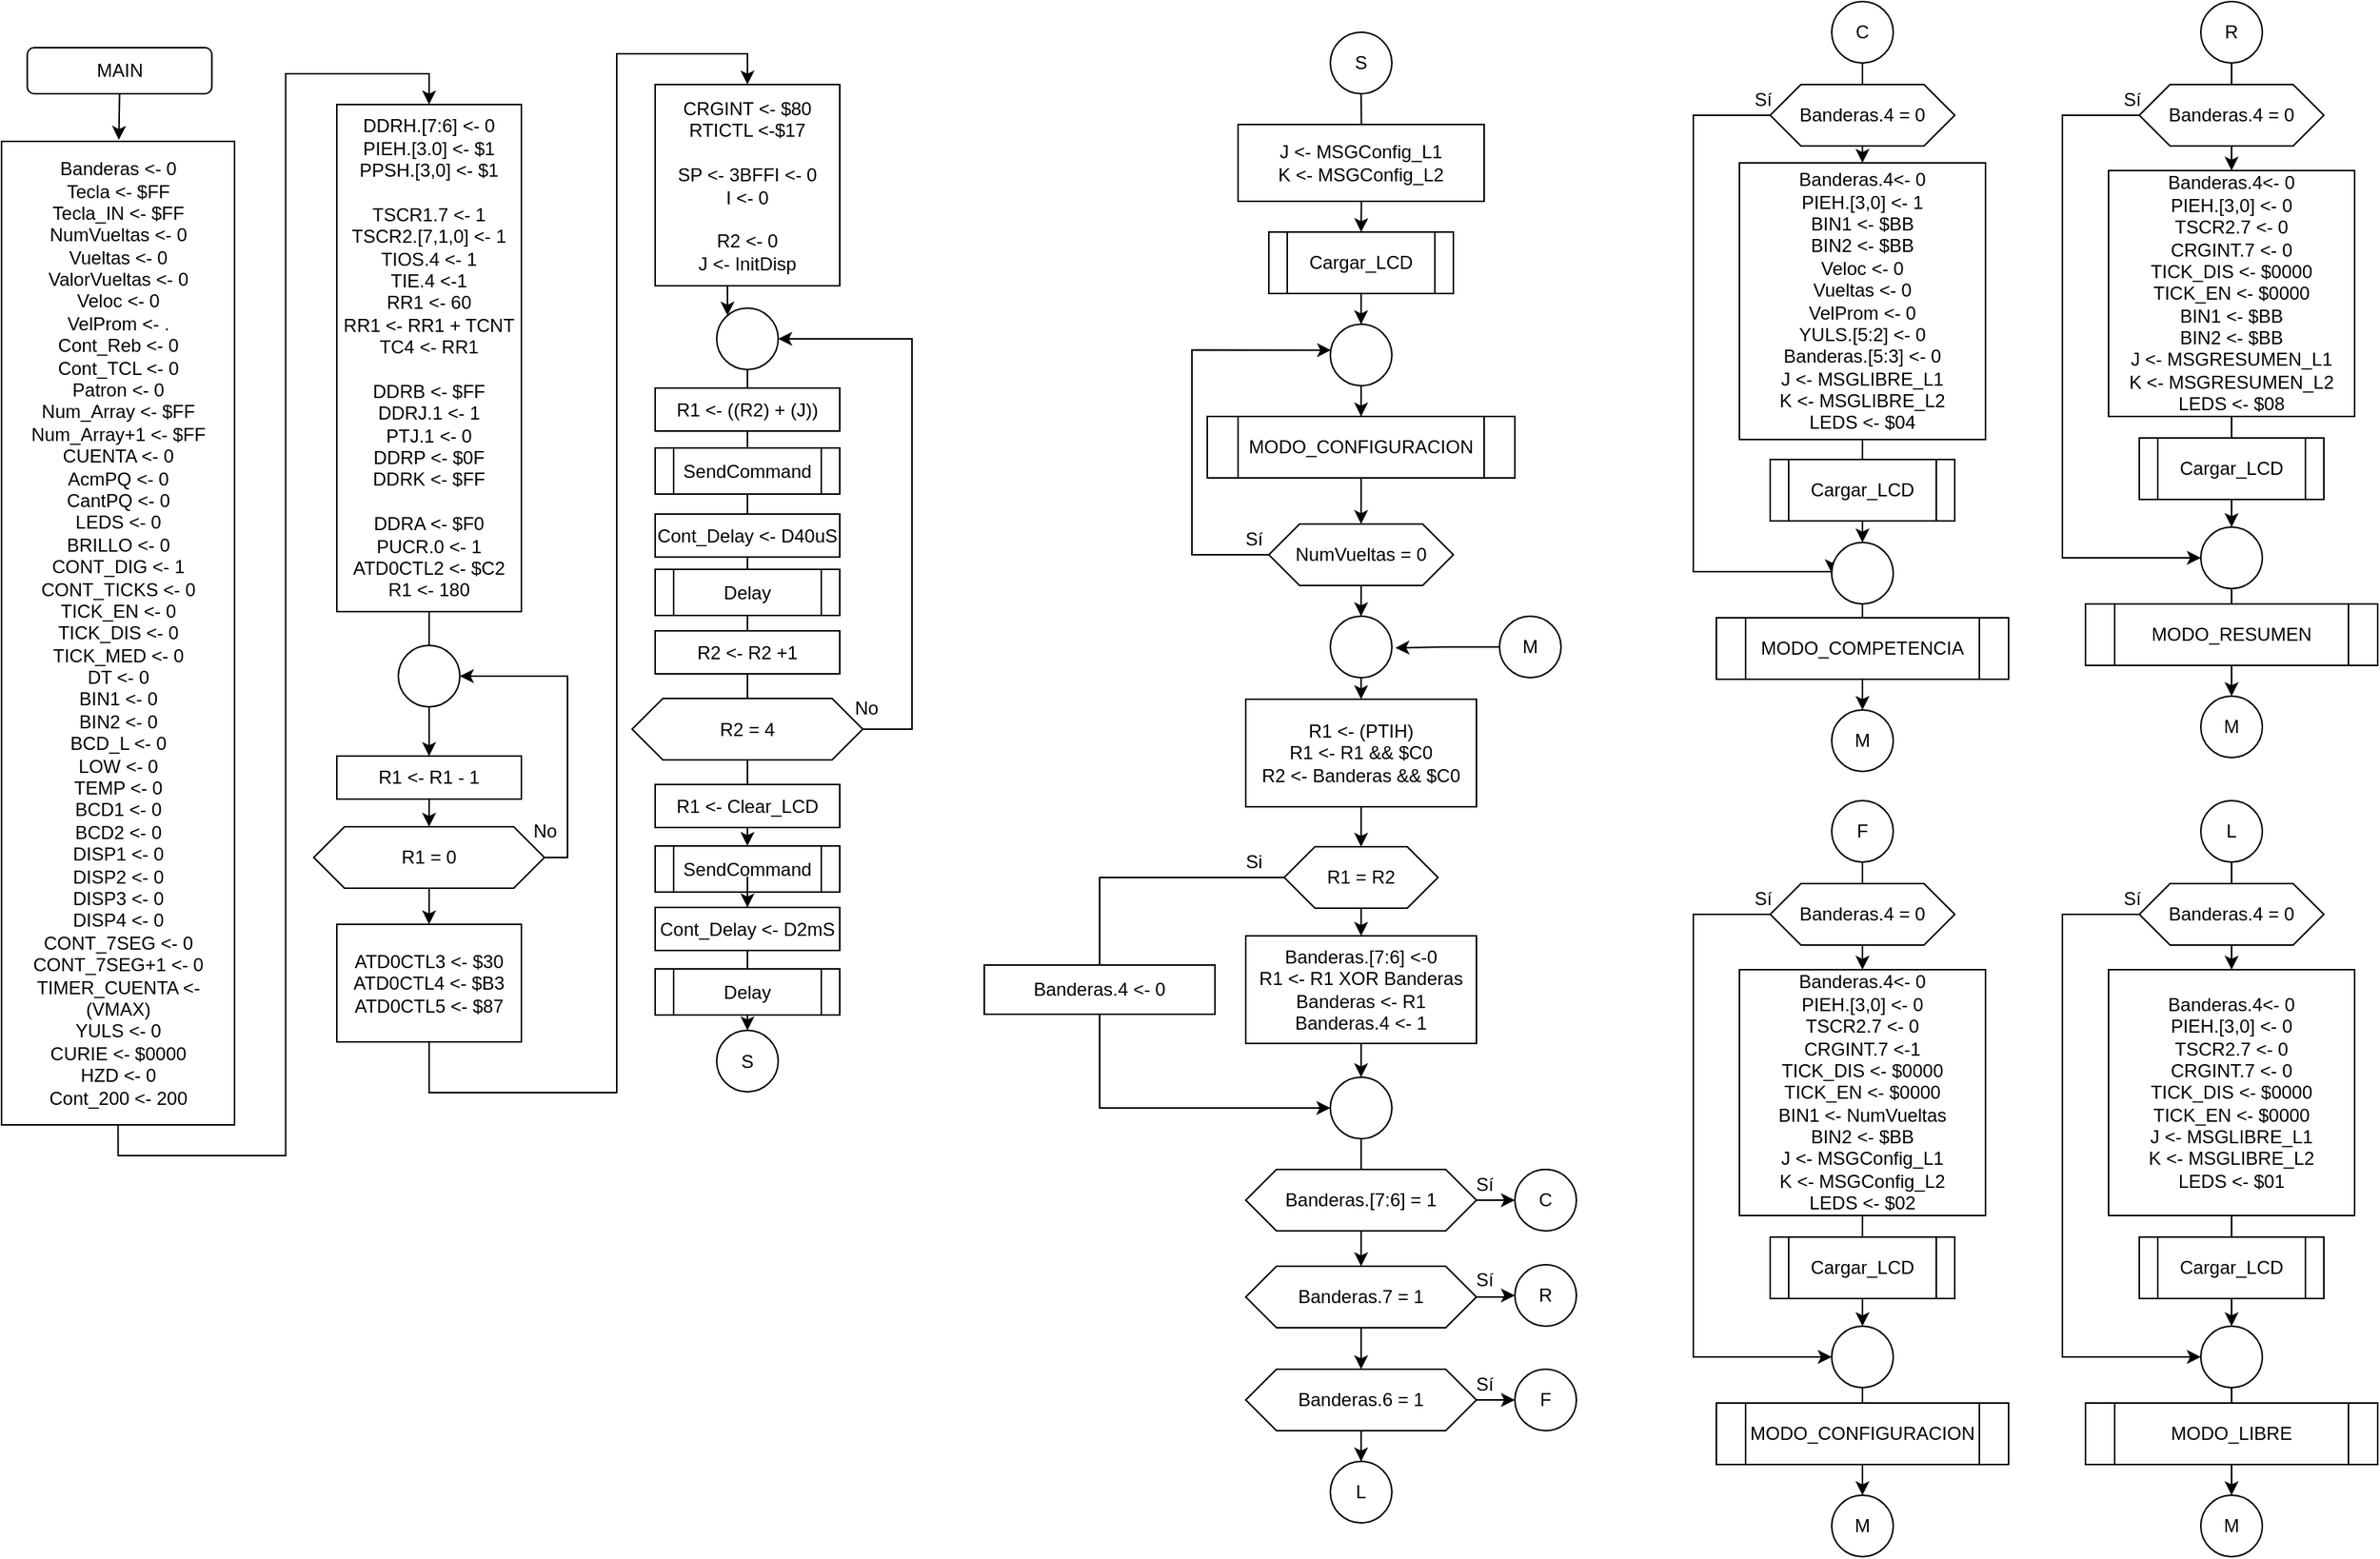 <mxfile version="14.4.3" type="device"><diagram id="C5RBs43oDa-KdzZeNtuy" name="Page-1"><mxGraphModel dx="2205" dy="882" grid="1" gridSize="10" guides="1" tooltips="1" connect="1" arrows="1" fold="1" page="1" pageScale="1" pageWidth="827" pageHeight="1169" math="0" shadow="0"><root><mxCell id="WIyWlLk6GJQsqaUBKTNV-0"/><mxCell id="WIyWlLk6GJQsqaUBKTNV-1" parent="WIyWlLk6GJQsqaUBKTNV-0"/><mxCell id="IPPRusgAjmth0w1zFmGi-4" value="" style="edgeStyle=orthogonalEdgeStyle;rounded=0;orthogonalLoop=1;jettySize=auto;html=1;" parent="WIyWlLk6GJQsqaUBKTNV-1" target="IPPRusgAjmth0w1zFmGi-1" edge="1"><mxGeometry relative="1" as="geometry"><mxPoint x="214.0" y="150" as="sourcePoint"/></mxGeometry></mxCell><mxCell id="IPPRusgAjmth0w1zFmGi-62" value="" style="edgeStyle=orthogonalEdgeStyle;rounded=0;orthogonalLoop=1;jettySize=auto;html=1;" parent="WIyWlLk6GJQsqaUBKTNV-1" source="pfgqfrJoT4rs6NwWn4Od-4" target="pfgqfrJoT4rs6NwWn4Od-28" edge="1"><mxGeometry relative="1" as="geometry"/></mxCell><mxCell id="pfgqfrJoT4rs6NwWn4Od-4" value="&lt;div&gt;Banderas.4&amp;lt;- 0&lt;/div&gt;&lt;div&gt;PIEH.[3,0] &amp;lt;- 1&lt;/div&gt;&lt;div&gt;BIN1 &amp;lt;- $BB&lt;br&gt;&lt;/div&gt;&lt;div&gt;BIN2 &amp;lt;- $BB&lt;/div&gt;&lt;div&gt;Veloc &amp;lt;- 0&lt;/div&gt;&lt;div&gt;Vueltas &amp;lt;- 0&lt;/div&gt;&lt;div&gt;VelProm &amp;lt;- 0&lt;/div&gt;&lt;div&gt;YULS.[5:2] &amp;lt;- 0&lt;/div&gt;&lt;div&gt;Banderas.[5:3] &amp;lt;- 0&lt;/div&gt;&lt;div&gt;J &amp;lt;- MSGLIBRE_L1&lt;/div&gt;&lt;div&gt;K &amp;lt;- MSGLIBRE_L2&lt;/div&gt;&lt;div&gt;LEDS &amp;lt;- $04&lt;/div&gt;" style="rounded=0;whiteSpace=wrap;html=1;" parent="WIyWlLk6GJQsqaUBKTNV-1" vertex="1"><mxGeometry x="460" y="195" width="160" height="180" as="geometry"/></mxCell><mxCell id="pfgqfrJoT4rs6NwWn4Od-29" style="edgeStyle=orthogonalEdgeStyle;rounded=0;orthogonalLoop=1;jettySize=auto;html=1;exitX=0;exitY=0.5;exitDx=0;exitDy=0;entryX=0;entryY=0.5;entryDx=0;entryDy=0;" parent="WIyWlLk6GJQsqaUBKTNV-1" source="pfgqfrJoT4rs6NwWn4Od-26" target="pfgqfrJoT4rs6NwWn4Od-28" edge="1"><mxGeometry relative="1" as="geometry"><Array as="points"><mxPoint x="430" y="164"/><mxPoint x="430" y="461"/></Array></mxGeometry></mxCell><mxCell id="IPPRusgAjmth0w1zFmGi-63" value="" style="edgeStyle=orthogonalEdgeStyle;rounded=0;orthogonalLoop=1;jettySize=auto;html=1;" parent="WIyWlLk6GJQsqaUBKTNV-1" source="pfgqfrJoT4rs6NwWn4Od-28" target="IPPRusgAjmth0w1zFmGi-59" edge="1"><mxGeometry relative="1" as="geometry"/></mxCell><mxCell id="pfgqfrJoT4rs6NwWn4Od-28" value="" style="ellipse;whiteSpace=wrap;html=1;aspect=fixed;" parent="WIyWlLk6GJQsqaUBKTNV-1" vertex="1"><mxGeometry x="520" y="442" width="40" height="40" as="geometry"/></mxCell><mxCell id="pfgqfrJoT4rs6NwWn4Od-30" value="Cargar_LCD" style="shape=process;whiteSpace=wrap;html=1;backgroundOutline=1;" parent="WIyWlLk6GJQsqaUBKTNV-1" vertex="1"><mxGeometry x="480" y="388" width="120" height="40" as="geometry"/></mxCell><mxCell id="IPPRusgAjmth0w1zFmGi-0" value="&lt;div&gt;J &amp;lt;- MSGConfig_L1&lt;/div&gt;&lt;div&gt;K &amp;lt;- MSGConfig_L2&lt;/div&gt;" style="rounded=0;whiteSpace=wrap;html=1;" parent="WIyWlLk6GJQsqaUBKTNV-1" vertex="1"><mxGeometry x="134" y="170" width="160" height="50" as="geometry"/></mxCell><mxCell id="IPPRusgAjmth0w1zFmGi-5" value="" style="edgeStyle=orthogonalEdgeStyle;rounded=0;orthogonalLoop=1;jettySize=auto;html=1;" parent="WIyWlLk6GJQsqaUBKTNV-1" source="IPPRusgAjmth0w1zFmGi-1" target="IPPRusgAjmth0w1zFmGi-3" edge="1"><mxGeometry relative="1" as="geometry"/></mxCell><mxCell id="IPPRusgAjmth0w1zFmGi-1" value="Cargar_LCD" style="shape=process;whiteSpace=wrap;html=1;backgroundOutline=1;" parent="WIyWlLk6GJQsqaUBKTNV-1" vertex="1"><mxGeometry x="154" y="240" width="120" height="40" as="geometry"/></mxCell><mxCell id="IPPRusgAjmth0w1zFmGi-10" value="" style="edgeStyle=orthogonalEdgeStyle;rounded=0;orthogonalLoop=1;jettySize=auto;html=1;" parent="WIyWlLk6GJQsqaUBKTNV-1" source="IPPRusgAjmth0w1zFmGi-2" target="IPPRusgAjmth0w1zFmGi-7" edge="1"><mxGeometry relative="1" as="geometry"/></mxCell><mxCell id="IPPRusgAjmth0w1zFmGi-2" value="MODO_CONFIGURACION" style="shape=process;whiteSpace=wrap;html=1;backgroundOutline=1;" parent="WIyWlLk6GJQsqaUBKTNV-1" vertex="1"><mxGeometry x="114" y="360" width="200" height="40" as="geometry"/></mxCell><mxCell id="IPPRusgAjmth0w1zFmGi-6" value="" style="edgeStyle=orthogonalEdgeStyle;rounded=0;orthogonalLoop=1;jettySize=auto;html=1;" parent="WIyWlLk6GJQsqaUBKTNV-1" source="IPPRusgAjmth0w1zFmGi-3" target="IPPRusgAjmth0w1zFmGi-2" edge="1"><mxGeometry relative="1" as="geometry"/></mxCell><mxCell id="IPPRusgAjmth0w1zFmGi-3" value="" style="ellipse;whiteSpace=wrap;html=1;aspect=fixed;" parent="WIyWlLk6GJQsqaUBKTNV-1" vertex="1"><mxGeometry x="194" y="300" width="40" height="40" as="geometry"/></mxCell><mxCell id="IPPRusgAjmth0w1zFmGi-8" style="edgeStyle=orthogonalEdgeStyle;rounded=0;orthogonalLoop=1;jettySize=auto;html=1;entryX=0.011;entryY=0.421;entryDx=0;entryDy=0;entryPerimeter=0;" parent="WIyWlLk6GJQsqaUBKTNV-1" source="IPPRusgAjmth0w1zFmGi-7" target="IPPRusgAjmth0w1zFmGi-3" edge="1"><mxGeometry relative="1" as="geometry"><Array as="points"><mxPoint x="104" y="450"/><mxPoint x="104" y="317"/></Array></mxGeometry></mxCell><mxCell id="IPPRusgAjmth0w1zFmGi-13" value="" style="edgeStyle=orthogonalEdgeStyle;rounded=0;orthogonalLoop=1;jettySize=auto;html=1;" parent="WIyWlLk6GJQsqaUBKTNV-1" source="IPPRusgAjmth0w1zFmGi-7" target="IPPRusgAjmth0w1zFmGi-12" edge="1"><mxGeometry relative="1" as="geometry"/></mxCell><mxCell id="IPPRusgAjmth0w1zFmGi-7" value="NumVueltas = 0" style="shape=hexagon;perimeter=hexagonPerimeter2;whiteSpace=wrap;html=1;fixedSize=1;" parent="WIyWlLk6GJQsqaUBKTNV-1" vertex="1"><mxGeometry x="154" y="430" width="120" height="40" as="geometry"/></mxCell><mxCell id="IPPRusgAjmth0w1zFmGi-11" value="Sí" style="text;html=1;align=center;verticalAlign=middle;resizable=0;points=[];autosize=1;" parent="WIyWlLk6GJQsqaUBKTNV-1" vertex="1"><mxGeometry x="129" y="430" width="30" height="20" as="geometry"/></mxCell><mxCell id="IPPRusgAjmth0w1zFmGi-12" value="" style="ellipse;whiteSpace=wrap;html=1;aspect=fixed;" parent="WIyWlLk6GJQsqaUBKTNV-1" vertex="1"><mxGeometry x="194" y="490" width="40" height="40" as="geometry"/></mxCell><mxCell id="IPPRusgAjmth0w1zFmGi-14" style="edgeStyle=orthogonalEdgeStyle;rounded=0;orthogonalLoop=1;jettySize=auto;html=1;exitX=0.5;exitY=1;exitDx=0;exitDy=0;entryX=0.5;entryY=0;entryDx=0;entryDy=0;" parent="WIyWlLk6GJQsqaUBKTNV-1" target="IPPRusgAjmth0w1zFmGi-19" edge="1"><mxGeometry relative="1" as="geometry"><mxPoint x="214" y="530" as="sourcePoint"/></mxGeometry></mxCell><mxCell id="IPPRusgAjmth0w1zFmGi-15" style="edgeStyle=orthogonalEdgeStyle;rounded=0;orthogonalLoop=1;jettySize=auto;html=1;exitX=0.5;exitY=1;exitDx=0;exitDy=0;entryX=0.5;entryY=0;entryDx=0;entryDy=0;" parent="WIyWlLk6GJQsqaUBKTNV-1" source="IPPRusgAjmth0w1zFmGi-17" target="IPPRusgAjmth0w1zFmGi-21" edge="1"><mxGeometry relative="1" as="geometry"/></mxCell><mxCell id="IPPRusgAjmth0w1zFmGi-16" style="edgeStyle=orthogonalEdgeStyle;rounded=0;orthogonalLoop=1;jettySize=auto;html=1;exitX=0;exitY=0.5;exitDx=0;exitDy=0;entryX=0;entryY=0.5;entryDx=0;entryDy=0;" parent="WIyWlLk6GJQsqaUBKTNV-1" source="IPPRusgAjmth0w1zFmGi-17" target="IPPRusgAjmth0w1zFmGi-30" edge="1"><mxGeometry relative="1" as="geometry"><Array as="points"><mxPoint x="44" y="660"/><mxPoint x="44" y="810"/></Array></mxGeometry></mxCell><mxCell id="IPPRusgAjmth0w1zFmGi-17" value="R1 = R2" style="shape=hexagon;perimeter=hexagonPerimeter2;whiteSpace=wrap;html=1;fixedSize=1;" parent="WIyWlLk6GJQsqaUBKTNV-1" vertex="1"><mxGeometry x="164" y="640" width="100" height="40" as="geometry"/></mxCell><mxCell id="IPPRusgAjmth0w1zFmGi-18" style="edgeStyle=orthogonalEdgeStyle;rounded=0;orthogonalLoop=1;jettySize=auto;html=1;exitX=0.5;exitY=1;exitDx=0;exitDy=0;entryX=0.5;entryY=0;entryDx=0;entryDy=0;" parent="WIyWlLk6GJQsqaUBKTNV-1" source="IPPRusgAjmth0w1zFmGi-19" target="IPPRusgAjmth0w1zFmGi-17" edge="1"><mxGeometry relative="1" as="geometry"/></mxCell><mxCell id="IPPRusgAjmth0w1zFmGi-19" value="&lt;div&gt;R1 &amp;lt;- (PTIH)&lt;br&gt;&lt;/div&gt;&lt;div&gt;R1 &amp;lt;- R1 &amp;amp;&amp;amp; $C0&lt;/div&gt;R2 &amp;lt;- Banderas &amp;amp;&amp;amp; $C0" style="rounded=0;whiteSpace=wrap;html=1;" parent="WIyWlLk6GJQsqaUBKTNV-1" vertex="1"><mxGeometry x="139" y="544" width="150" height="70" as="geometry"/></mxCell><mxCell id="IPPRusgAjmth0w1zFmGi-33" value="" style="edgeStyle=orthogonalEdgeStyle;rounded=0;orthogonalLoop=1;jettySize=auto;html=1;" parent="WIyWlLk6GJQsqaUBKTNV-1" source="IPPRusgAjmth0w1zFmGi-21" target="IPPRusgAjmth0w1zFmGi-30" edge="1"><mxGeometry relative="1" as="geometry"/></mxCell><mxCell id="IPPRusgAjmth0w1zFmGi-21" value="&lt;div&gt;Banderas.[7:6] &amp;lt;-0&lt;/div&gt;&lt;div&gt;R1 &amp;lt;- R1 XOR Banderas&lt;/div&gt;&lt;div&gt;Banderas &amp;lt;- R1&lt;/div&gt;&lt;div&gt;Banderas.4 &amp;lt;- 1&lt;br&gt;&lt;/div&gt;" style="rounded=0;whiteSpace=wrap;html=1;" parent="WIyWlLk6GJQsqaUBKTNV-1" vertex="1"><mxGeometry x="139" y="698" width="150" height="70" as="geometry"/></mxCell><mxCell id="IPPRusgAjmth0w1zFmGi-45" value="" style="edgeStyle=orthogonalEdgeStyle;rounded=0;orthogonalLoop=1;jettySize=auto;html=1;" parent="WIyWlLk6GJQsqaUBKTNV-1" source="IPPRusgAjmth0w1zFmGi-30" target="IPPRusgAjmth0w1zFmGi-38" edge="1"><mxGeometry relative="1" as="geometry"/></mxCell><mxCell id="IPPRusgAjmth0w1zFmGi-30" value="" style="ellipse;whiteSpace=wrap;html=1;aspect=fixed;" parent="WIyWlLk6GJQsqaUBKTNV-1" vertex="1"><mxGeometry x="194" y="790" width="40" height="40" as="geometry"/></mxCell><mxCell id="IPPRusgAjmth0w1zFmGi-31" value="Si" style="text;html=1;align=center;verticalAlign=middle;resizable=0;points=[];autosize=1;" parent="WIyWlLk6GJQsqaUBKTNV-1" vertex="1"><mxGeometry x="129" y="640" width="30" height="20" as="geometry"/></mxCell><mxCell id="IPPRusgAjmth0w1zFmGi-34" value="Banderas.4 &amp;lt;- 0" style="rounded=0;whiteSpace=wrap;html=1;" parent="WIyWlLk6GJQsqaUBKTNV-1" vertex="1"><mxGeometry x="-31" y="717" width="150" height="32" as="geometry"/></mxCell><mxCell id="IPPRusgAjmth0w1zFmGi-50" value="" style="edgeStyle=orthogonalEdgeStyle;rounded=0;orthogonalLoop=1;jettySize=auto;html=1;" parent="WIyWlLk6GJQsqaUBKTNV-1" source="IPPRusgAjmth0w1zFmGi-35" target="IPPRusgAjmth0w1zFmGi-39" edge="1"><mxGeometry relative="1" as="geometry"/></mxCell><mxCell id="IPPRusgAjmth0w1zFmGi-35" value="Banderas.[7:6] = 1" style="shape=hexagon;perimeter=hexagonPerimeter2;whiteSpace=wrap;html=1;fixedSize=1;" parent="WIyWlLk6GJQsqaUBKTNV-1" vertex="1"><mxGeometry x="139" y="850" width="150" height="40" as="geometry"/></mxCell><mxCell id="IPPRusgAjmth0w1zFmGi-46" value="" style="edgeStyle=orthogonalEdgeStyle;rounded=0;orthogonalLoop=1;jettySize=auto;html=1;" parent="WIyWlLk6GJQsqaUBKTNV-1" source="IPPRusgAjmth0w1zFmGi-38" target="IPPRusgAjmth0w1zFmGi-42" edge="1"><mxGeometry relative="1" as="geometry"/></mxCell><mxCell id="IPPRusgAjmth0w1zFmGi-49" value="" style="edgeStyle=orthogonalEdgeStyle;rounded=0;orthogonalLoop=1;jettySize=auto;html=1;" parent="WIyWlLk6GJQsqaUBKTNV-1" source="IPPRusgAjmth0w1zFmGi-38" target="IPPRusgAjmth0w1zFmGi-40" edge="1"><mxGeometry relative="1" as="geometry"/></mxCell><mxCell id="IPPRusgAjmth0w1zFmGi-38" value="Banderas.7 = 1" style="shape=hexagon;perimeter=hexagonPerimeter2;whiteSpace=wrap;html=1;fixedSize=1;" parent="WIyWlLk6GJQsqaUBKTNV-1" vertex="1"><mxGeometry x="139" y="913" width="150" height="40" as="geometry"/></mxCell><mxCell id="IPPRusgAjmth0w1zFmGi-39" value="C" style="ellipse;whiteSpace=wrap;html=1;aspect=fixed;" parent="WIyWlLk6GJQsqaUBKTNV-1" vertex="1"><mxGeometry x="314" y="850" width="40" height="40" as="geometry"/></mxCell><mxCell id="IPPRusgAjmth0w1zFmGi-40" value="R" style="ellipse;whiteSpace=wrap;html=1;aspect=fixed;" parent="WIyWlLk6GJQsqaUBKTNV-1" vertex="1"><mxGeometry x="314" y="912" width="40" height="40" as="geometry"/></mxCell><mxCell id="IPPRusgAjmth0w1zFmGi-48" value="" style="edgeStyle=orthogonalEdgeStyle;rounded=0;orthogonalLoop=1;jettySize=auto;html=1;" parent="WIyWlLk6GJQsqaUBKTNV-1" source="IPPRusgAjmth0w1zFmGi-42" target="IPPRusgAjmth0w1zFmGi-43" edge="1"><mxGeometry relative="1" as="geometry"/></mxCell><mxCell id="IPPRusgAjmth0w1zFmGi-51" style="edgeStyle=orthogonalEdgeStyle;rounded=0;orthogonalLoop=1;jettySize=auto;html=1;entryX=0.5;entryY=0;entryDx=0;entryDy=0;" parent="WIyWlLk6GJQsqaUBKTNV-1" source="IPPRusgAjmth0w1zFmGi-42" target="IPPRusgAjmth0w1zFmGi-47" edge="1"><mxGeometry relative="1" as="geometry"/></mxCell><mxCell id="IPPRusgAjmth0w1zFmGi-42" value="Banderas.6 = 1" style="shape=hexagon;perimeter=hexagonPerimeter2;whiteSpace=wrap;html=1;fixedSize=1;" parent="WIyWlLk6GJQsqaUBKTNV-1" vertex="1"><mxGeometry x="139" y="980" width="150" height="40" as="geometry"/></mxCell><mxCell id="IPPRusgAjmth0w1zFmGi-43" value="F" style="ellipse;whiteSpace=wrap;html=1;aspect=fixed;" parent="WIyWlLk6GJQsqaUBKTNV-1" vertex="1"><mxGeometry x="314" y="980" width="40" height="40" as="geometry"/></mxCell><mxCell id="IPPRusgAjmth0w1zFmGi-47" value="L" style="ellipse;whiteSpace=wrap;html=1;aspect=fixed;" parent="WIyWlLk6GJQsqaUBKTNV-1" vertex="1"><mxGeometry x="194" y="1040" width="40" height="40" as="geometry"/></mxCell><mxCell id="IPPRusgAjmth0w1zFmGi-52" value="Sí" style="text;html=1;align=center;verticalAlign=middle;resizable=0;points=[];autosize=1;" parent="WIyWlLk6GJQsqaUBKTNV-1" vertex="1"><mxGeometry x="279" y="980" width="30" height="20" as="geometry"/></mxCell><mxCell id="IPPRusgAjmth0w1zFmGi-53" value="Sí" style="text;html=1;align=center;verticalAlign=middle;resizable=0;points=[];autosize=1;" parent="WIyWlLk6GJQsqaUBKTNV-1" vertex="1"><mxGeometry x="279" y="850" width="30" height="20" as="geometry"/></mxCell><mxCell id="IPPRusgAjmth0w1zFmGi-54" value="Sí" style="text;html=1;align=center;verticalAlign=middle;resizable=0;points=[];autosize=1;" parent="WIyWlLk6GJQsqaUBKTNV-1" vertex="1"><mxGeometry x="279" y="912" width="30" height="20" as="geometry"/></mxCell><mxCell id="IPPRusgAjmth0w1zFmGi-56" style="edgeStyle=orthogonalEdgeStyle;rounded=0;orthogonalLoop=1;jettySize=auto;html=1;entryX=1.058;entryY=0.515;entryDx=0;entryDy=0;entryPerimeter=0;" parent="WIyWlLk6GJQsqaUBKTNV-1" source="IPPRusgAjmth0w1zFmGi-55" target="IPPRusgAjmth0w1zFmGi-12" edge="1"><mxGeometry relative="1" as="geometry"/></mxCell><mxCell id="IPPRusgAjmth0w1zFmGi-55" value="M" style="ellipse;whiteSpace=wrap;html=1;aspect=fixed;" parent="WIyWlLk6GJQsqaUBKTNV-1" vertex="1"><mxGeometry x="304" y="490" width="40" height="40" as="geometry"/></mxCell><mxCell id="IPPRusgAjmth0w1zFmGi-57" value="Sí" style="text;html=1;align=center;verticalAlign=middle;resizable=0;points=[];autosize=1;" parent="WIyWlLk6GJQsqaUBKTNV-1" vertex="1"><mxGeometry x="460" y="144" width="30" height="20" as="geometry"/></mxCell><mxCell id="IPPRusgAjmth0w1zFmGi-58" value="MODO_COMPETENCIA" style="shape=process;whiteSpace=wrap;html=1;backgroundOutline=1;" parent="WIyWlLk6GJQsqaUBKTNV-1" vertex="1"><mxGeometry x="445" y="491" width="190" height="40" as="geometry"/></mxCell><mxCell id="IPPRusgAjmth0w1zFmGi-59" value="M" style="ellipse;whiteSpace=wrap;html=1;aspect=fixed;" parent="WIyWlLk6GJQsqaUBKTNV-1" vertex="1"><mxGeometry x="520" y="551" width="40" height="40" as="geometry"/></mxCell><mxCell id="IPPRusgAjmth0w1zFmGi-61" value="" style="edgeStyle=orthogonalEdgeStyle;rounded=0;orthogonalLoop=1;jettySize=auto;html=1;" parent="WIyWlLk6GJQsqaUBKTNV-1" source="IPPRusgAjmth0w1zFmGi-60" target="pfgqfrJoT4rs6NwWn4Od-4" edge="1"><mxGeometry relative="1" as="geometry"/></mxCell><mxCell id="IPPRusgAjmth0w1zFmGi-60" value="C" style="ellipse;whiteSpace=wrap;html=1;aspect=fixed;" parent="WIyWlLk6GJQsqaUBKTNV-1" vertex="1"><mxGeometry x="520" y="90" width="40" height="40" as="geometry"/></mxCell><mxCell id="pfgqfrJoT4rs6NwWn4Od-26" value="Banderas.4 = 0" style="shape=hexagon;perimeter=hexagonPerimeter2;whiteSpace=wrap;html=1;fixedSize=1;" parent="WIyWlLk6GJQsqaUBKTNV-1" vertex="1"><mxGeometry x="480" y="144" width="120" height="40" as="geometry"/></mxCell><mxCell id="IPPRusgAjmth0w1zFmGi-64" value="" style="edgeStyle=orthogonalEdgeStyle;rounded=0;orthogonalLoop=1;jettySize=auto;html=1;" parent="WIyWlLk6GJQsqaUBKTNV-1" source="IPPRusgAjmth0w1zFmGi-65" target="IPPRusgAjmth0w1zFmGi-68" edge="1"><mxGeometry relative="1" as="geometry"/></mxCell><mxCell id="IPPRusgAjmth0w1zFmGi-65" value="&lt;div&gt;Banderas.4&amp;lt;- 0&lt;/div&gt;&lt;div&gt;PIEH.[3,0] &amp;lt;- 0&lt;br&gt;&lt;/div&gt;&lt;div&gt;&lt;div&gt;TSCR2.7 &amp;lt;- 0&lt;br&gt;&lt;/div&gt;&lt;div&gt;CRGINT.7 &amp;lt;- 0&lt;br&gt;&lt;/div&gt;&lt;div&gt;&lt;div&gt;TICK_DIS &amp;lt;- $0000&lt;/div&gt;&lt;div&gt;TICK_EN &amp;lt;- $0000&lt;/div&gt;&lt;/div&gt;&lt;/div&gt;&lt;div&gt;BIN1 &amp;lt;- $BB&lt;br&gt;&lt;/div&gt;&lt;div&gt;BIN2 &amp;lt;- $BB&lt;br&gt;&lt;/div&gt;&lt;div&gt;J &amp;lt;- MSGRESUMEN_L1&lt;/div&gt;&lt;div&gt;K &amp;lt;- MSGRESUMEN_L2&lt;/div&gt;&lt;div&gt;LEDS &amp;lt;- $08&lt;/div&gt;" style="rounded=0;whiteSpace=wrap;html=1;" parent="WIyWlLk6GJQsqaUBKTNV-1" vertex="1"><mxGeometry x="700" y="200" width="160" height="160" as="geometry"/></mxCell><mxCell id="IPPRusgAjmth0w1zFmGi-66" style="edgeStyle=orthogonalEdgeStyle;rounded=0;orthogonalLoop=1;jettySize=auto;html=1;exitX=0;exitY=0.5;exitDx=0;exitDy=0;entryX=0;entryY=0.5;entryDx=0;entryDy=0;" parent="WIyWlLk6GJQsqaUBKTNV-1" source="IPPRusgAjmth0w1zFmGi-75" target="IPPRusgAjmth0w1zFmGi-68" edge="1"><mxGeometry relative="1" as="geometry"><Array as="points"><mxPoint x="670" y="164"/><mxPoint x="670" y="452"/></Array></mxGeometry></mxCell><mxCell id="IPPRusgAjmth0w1zFmGi-67" value="" style="edgeStyle=orthogonalEdgeStyle;rounded=0;orthogonalLoop=1;jettySize=auto;html=1;" parent="WIyWlLk6GJQsqaUBKTNV-1" source="IPPRusgAjmth0w1zFmGi-68" target="IPPRusgAjmth0w1zFmGi-72" edge="1"><mxGeometry relative="1" as="geometry"/></mxCell><mxCell id="IPPRusgAjmth0w1zFmGi-68" value="" style="ellipse;whiteSpace=wrap;html=1;aspect=fixed;" parent="WIyWlLk6GJQsqaUBKTNV-1" vertex="1"><mxGeometry x="760" y="432" width="40" height="40" as="geometry"/></mxCell><mxCell id="IPPRusgAjmth0w1zFmGi-69" value="Cargar_LCD" style="shape=process;whiteSpace=wrap;html=1;backgroundOutline=1;" parent="WIyWlLk6GJQsqaUBKTNV-1" vertex="1"><mxGeometry x="720" y="374" width="120" height="40" as="geometry"/></mxCell><mxCell id="IPPRusgAjmth0w1zFmGi-70" value="Sí" style="text;html=1;align=center;verticalAlign=middle;resizable=0;points=[];autosize=1;" parent="WIyWlLk6GJQsqaUBKTNV-1" vertex="1"><mxGeometry x="700" y="144" width="30" height="20" as="geometry"/></mxCell><mxCell id="IPPRusgAjmth0w1zFmGi-71" value="MODO_RESUMEN" style="shape=process;whiteSpace=wrap;html=1;backgroundOutline=1;" parent="WIyWlLk6GJQsqaUBKTNV-1" vertex="1"><mxGeometry x="685" y="482" width="190" height="40" as="geometry"/></mxCell><mxCell id="IPPRusgAjmth0w1zFmGi-72" value="M" style="ellipse;whiteSpace=wrap;html=1;aspect=fixed;" parent="WIyWlLk6GJQsqaUBKTNV-1" vertex="1"><mxGeometry x="760" y="542" width="40" height="40" as="geometry"/></mxCell><mxCell id="IPPRusgAjmth0w1zFmGi-73" value="" style="edgeStyle=orthogonalEdgeStyle;rounded=0;orthogonalLoop=1;jettySize=auto;html=1;" parent="WIyWlLk6GJQsqaUBKTNV-1" source="IPPRusgAjmth0w1zFmGi-74" target="IPPRusgAjmth0w1zFmGi-65" edge="1"><mxGeometry relative="1" as="geometry"/></mxCell><mxCell id="IPPRusgAjmth0w1zFmGi-74" value="R" style="ellipse;whiteSpace=wrap;html=1;aspect=fixed;" parent="WIyWlLk6GJQsqaUBKTNV-1" vertex="1"><mxGeometry x="760" y="90" width="40" height="40" as="geometry"/></mxCell><mxCell id="IPPRusgAjmth0w1zFmGi-75" value="Banderas.4 = 0" style="shape=hexagon;perimeter=hexagonPerimeter2;whiteSpace=wrap;html=1;fixedSize=1;" parent="WIyWlLk6GJQsqaUBKTNV-1" vertex="1"><mxGeometry x="720" y="144" width="120" height="40" as="geometry"/></mxCell><mxCell id="IPPRusgAjmth0w1zFmGi-76" value="" style="edgeStyle=orthogonalEdgeStyle;rounded=0;orthogonalLoop=1;jettySize=auto;html=1;" parent="WIyWlLk6GJQsqaUBKTNV-1" source="IPPRusgAjmth0w1zFmGi-77" target="IPPRusgAjmth0w1zFmGi-80" edge="1"><mxGeometry relative="1" as="geometry"/></mxCell><mxCell id="IPPRusgAjmth0w1zFmGi-77" value="&lt;div&gt;Banderas.4&amp;lt;- 0&lt;/div&gt;&lt;div&gt;PIEH.[3,0] &amp;lt;- 0&lt;/div&gt;&lt;div&gt;&lt;div&gt;TSCR2.7 &amp;lt;- 0&lt;/div&gt;&lt;div&gt;CRGINT.7 &amp;lt;-1&lt;/div&gt;&lt;div&gt;&lt;div&gt;TICK_DIS &amp;lt;- $0000&lt;/div&gt;&lt;div&gt;TICK_EN &amp;lt;- $0000&lt;/div&gt;&lt;/div&gt;&lt;/div&gt;&lt;div&gt;BIN1 &amp;lt;- NumVueltas&lt;br&gt;&lt;/div&gt;&lt;div&gt;BIN2 &amp;lt;- $BB&lt;br&gt;&lt;/div&gt;&lt;div&gt;J &amp;lt;- MSGConfig_L1&lt;/div&gt;&lt;div&gt;K &amp;lt;- MSGConfig_L2&lt;/div&gt;&lt;div&gt;LEDS &amp;lt;- $02&lt;/div&gt;" style="rounded=0;whiteSpace=wrap;html=1;" parent="WIyWlLk6GJQsqaUBKTNV-1" vertex="1"><mxGeometry x="460" y="720" width="160" height="160" as="geometry"/></mxCell><mxCell id="IPPRusgAjmth0w1zFmGi-78" style="edgeStyle=orthogonalEdgeStyle;rounded=0;orthogonalLoop=1;jettySize=auto;html=1;exitX=0;exitY=0.5;exitDx=0;exitDy=0;entryX=0;entryY=0.5;entryDx=0;entryDy=0;" parent="WIyWlLk6GJQsqaUBKTNV-1" source="IPPRusgAjmth0w1zFmGi-87" target="IPPRusgAjmth0w1zFmGi-80" edge="1"><mxGeometry relative="1" as="geometry"><Array as="points"><mxPoint x="430" y="684"/><mxPoint x="430" y="972"/></Array></mxGeometry></mxCell><mxCell id="IPPRusgAjmth0w1zFmGi-79" value="" style="edgeStyle=orthogonalEdgeStyle;rounded=0;orthogonalLoop=1;jettySize=auto;html=1;" parent="WIyWlLk6GJQsqaUBKTNV-1" source="IPPRusgAjmth0w1zFmGi-80" target="IPPRusgAjmth0w1zFmGi-84" edge="1"><mxGeometry relative="1" as="geometry"/></mxCell><mxCell id="IPPRusgAjmth0w1zFmGi-80" value="" style="ellipse;whiteSpace=wrap;html=1;aspect=fixed;" parent="WIyWlLk6GJQsqaUBKTNV-1" vertex="1"><mxGeometry x="520" y="952" width="40" height="40" as="geometry"/></mxCell><mxCell id="IPPRusgAjmth0w1zFmGi-81" value="Cargar_LCD" style="shape=process;whiteSpace=wrap;html=1;backgroundOutline=1;" parent="WIyWlLk6GJQsqaUBKTNV-1" vertex="1"><mxGeometry x="480" y="894" width="120" height="40" as="geometry"/></mxCell><mxCell id="IPPRusgAjmth0w1zFmGi-82" value="Sí" style="text;html=1;align=center;verticalAlign=middle;resizable=0;points=[];autosize=1;" parent="WIyWlLk6GJQsqaUBKTNV-1" vertex="1"><mxGeometry x="460" y="664" width="30" height="20" as="geometry"/></mxCell><mxCell id="IPPRusgAjmth0w1zFmGi-83" value="MODO_CONFIGURACION" style="shape=process;whiteSpace=wrap;html=1;backgroundOutline=1;" parent="WIyWlLk6GJQsqaUBKTNV-1" vertex="1"><mxGeometry x="445" y="1002" width="190" height="40" as="geometry"/></mxCell><mxCell id="IPPRusgAjmth0w1zFmGi-84" value="M" style="ellipse;whiteSpace=wrap;html=1;aspect=fixed;" parent="WIyWlLk6GJQsqaUBKTNV-1" vertex="1"><mxGeometry x="520" y="1062" width="40" height="40" as="geometry"/></mxCell><mxCell id="IPPRusgAjmth0w1zFmGi-85" value="" style="edgeStyle=orthogonalEdgeStyle;rounded=0;orthogonalLoop=1;jettySize=auto;html=1;" parent="WIyWlLk6GJQsqaUBKTNV-1" source="IPPRusgAjmth0w1zFmGi-86" target="IPPRusgAjmth0w1zFmGi-77" edge="1"><mxGeometry relative="1" as="geometry"/></mxCell><mxCell id="IPPRusgAjmth0w1zFmGi-86" value="F" style="ellipse;whiteSpace=wrap;html=1;aspect=fixed;" parent="WIyWlLk6GJQsqaUBKTNV-1" vertex="1"><mxGeometry x="520" y="610" width="40" height="40" as="geometry"/></mxCell><mxCell id="IPPRusgAjmth0w1zFmGi-87" value="Banderas.4 = 0" style="shape=hexagon;perimeter=hexagonPerimeter2;whiteSpace=wrap;html=1;fixedSize=1;" parent="WIyWlLk6GJQsqaUBKTNV-1" vertex="1"><mxGeometry x="480" y="664" width="120" height="40" as="geometry"/></mxCell><mxCell id="IPPRusgAjmth0w1zFmGi-88" value="" style="edgeStyle=orthogonalEdgeStyle;rounded=0;orthogonalLoop=1;jettySize=auto;html=1;" parent="WIyWlLk6GJQsqaUBKTNV-1" source="IPPRusgAjmth0w1zFmGi-89" target="IPPRusgAjmth0w1zFmGi-92" edge="1"><mxGeometry relative="1" as="geometry"/></mxCell><mxCell id="IPPRusgAjmth0w1zFmGi-89" value="&lt;div&gt;Banderas.4&amp;lt;- 0&lt;/div&gt;&lt;div&gt;PIEH.[3,0] &amp;lt;- 0&lt;/div&gt;&lt;div&gt;TSCR2.7 &amp;lt;- 0&lt;/div&gt;&lt;div&gt;CRGINT.7 &amp;lt;- 0&lt;/div&gt;&lt;div&gt;TICK_DIS &amp;lt;- $0000&lt;/div&gt;&lt;div&gt;TICK_EN &amp;lt;- $0000&lt;/div&gt;J &amp;lt;- MSGLIBRE_L1&lt;div&gt;K &amp;lt;- MSGLIBRE_L2&lt;/div&gt;&lt;div&gt;LEDS &amp;lt;- $01&lt;/div&gt;" style="rounded=0;whiteSpace=wrap;html=1;" parent="WIyWlLk6GJQsqaUBKTNV-1" vertex="1"><mxGeometry x="700" y="720" width="160" height="160" as="geometry"/></mxCell><mxCell id="IPPRusgAjmth0w1zFmGi-90" style="edgeStyle=orthogonalEdgeStyle;rounded=0;orthogonalLoop=1;jettySize=auto;html=1;exitX=0;exitY=0.5;exitDx=0;exitDy=0;entryX=0;entryY=0.5;entryDx=0;entryDy=0;" parent="WIyWlLk6GJQsqaUBKTNV-1" source="IPPRusgAjmth0w1zFmGi-99" target="IPPRusgAjmth0w1zFmGi-92" edge="1"><mxGeometry relative="1" as="geometry"><Array as="points"><mxPoint x="670" y="684"/><mxPoint x="670" y="972"/></Array></mxGeometry></mxCell><mxCell id="IPPRusgAjmth0w1zFmGi-91" value="" style="edgeStyle=orthogonalEdgeStyle;rounded=0;orthogonalLoop=1;jettySize=auto;html=1;" parent="WIyWlLk6GJQsqaUBKTNV-1" source="IPPRusgAjmth0w1zFmGi-92" target="IPPRusgAjmth0w1zFmGi-96" edge="1"><mxGeometry relative="1" as="geometry"/></mxCell><mxCell id="IPPRusgAjmth0w1zFmGi-92" value="" style="ellipse;whiteSpace=wrap;html=1;aspect=fixed;" parent="WIyWlLk6GJQsqaUBKTNV-1" vertex="1"><mxGeometry x="760" y="952" width="40" height="40" as="geometry"/></mxCell><mxCell id="IPPRusgAjmth0w1zFmGi-93" value="Cargar_LCD" style="shape=process;whiteSpace=wrap;html=1;backgroundOutline=1;" parent="WIyWlLk6GJQsqaUBKTNV-1" vertex="1"><mxGeometry x="720" y="894" width="120" height="40" as="geometry"/></mxCell><mxCell id="IPPRusgAjmth0w1zFmGi-94" value="Sí" style="text;html=1;align=center;verticalAlign=middle;resizable=0;points=[];autosize=1;" parent="WIyWlLk6GJQsqaUBKTNV-1" vertex="1"><mxGeometry x="700" y="664" width="30" height="20" as="geometry"/></mxCell><mxCell id="IPPRusgAjmth0w1zFmGi-95" value="MODO_LIBRE" style="shape=process;whiteSpace=wrap;html=1;backgroundOutline=1;" parent="WIyWlLk6GJQsqaUBKTNV-1" vertex="1"><mxGeometry x="685" y="1002" width="190" height="40" as="geometry"/></mxCell><mxCell id="IPPRusgAjmth0w1zFmGi-96" value="M" style="ellipse;whiteSpace=wrap;html=1;aspect=fixed;" parent="WIyWlLk6GJQsqaUBKTNV-1" vertex="1"><mxGeometry x="760" y="1062" width="40" height="40" as="geometry"/></mxCell><mxCell id="IPPRusgAjmth0w1zFmGi-97" value="" style="edgeStyle=orthogonalEdgeStyle;rounded=0;orthogonalLoop=1;jettySize=auto;html=1;" parent="WIyWlLk6GJQsqaUBKTNV-1" source="IPPRusgAjmth0w1zFmGi-98" target="IPPRusgAjmth0w1zFmGi-89" edge="1"><mxGeometry relative="1" as="geometry"/></mxCell><mxCell id="IPPRusgAjmth0w1zFmGi-98" value="L" style="ellipse;whiteSpace=wrap;html=1;aspect=fixed;" parent="WIyWlLk6GJQsqaUBKTNV-1" vertex="1"><mxGeometry x="760" y="610" width="40" height="40" as="geometry"/></mxCell><mxCell id="IPPRusgAjmth0w1zFmGi-99" value="Banderas.4 = 0" style="shape=hexagon;perimeter=hexagonPerimeter2;whiteSpace=wrap;html=1;fixedSize=1;" parent="WIyWlLk6GJQsqaUBKTNV-1" vertex="1"><mxGeometry x="720" y="664" width="120" height="40" as="geometry"/></mxCell><mxCell id="aUBfjsOCg1h0nooepNF7-3" value="S" style="ellipse;whiteSpace=wrap;html=1;aspect=fixed;" parent="WIyWlLk6GJQsqaUBKTNV-1" vertex="1"><mxGeometry x="194" y="110" width="40" height="40" as="geometry"/></mxCell><mxCell id="aUBfjsOCg1h0nooepNF7-6" style="edgeStyle=orthogonalEdgeStyle;rounded=0;orthogonalLoop=1;jettySize=auto;html=1;exitX=0.5;exitY=1;exitDx=0;exitDy=0;entryX=0.5;entryY=0;entryDx=0;entryDy=0;" parent="WIyWlLk6GJQsqaUBKTNV-1" source="aUBfjsOCg1h0nooepNF7-7" edge="1"><mxGeometry relative="1" as="geometry"><mxPoint x="-593.75" y="180" as="targetPoint"/></mxGeometry></mxCell><mxCell id="aUBfjsOCg1h0nooepNF7-7" value="MAIN" style="rounded=1;whiteSpace=wrap;html=1;" parent="WIyWlLk6GJQsqaUBKTNV-1" vertex="1"><mxGeometry x="-653.25" y="120" width="120" height="30" as="geometry"/></mxCell><mxCell id="aUBfjsOCg1h0nooepNF7-10" value="" style="edgeStyle=orthogonalEdgeStyle;rounded=0;orthogonalLoop=1;jettySize=auto;html=1;" parent="WIyWlLk6GJQsqaUBKTNV-1" source="aUBfjsOCg1h0nooepNF7-33" target="aUBfjsOCg1h0nooepNF7-12" edge="1"><mxGeometry relative="1" as="geometry"><mxPoint x="-185" y="169.5" as="sourcePoint"/></mxGeometry></mxCell><mxCell id="aUBfjsOCg1h0nooepNF7-12" value="S" style="ellipse;whiteSpace=wrap;html=1;aspect=fixed;" parent="WIyWlLk6GJQsqaUBKTNV-1" vertex="1"><mxGeometry x="-205" y="759.5" width="40" height="40" as="geometry"/></mxCell><mxCell id="aUBfjsOCg1h0nooepNF7-45" value="" style="edgeStyle=orthogonalEdgeStyle;rounded=0;orthogonalLoop=1;jettySize=auto;html=1;" parent="WIyWlLk6GJQsqaUBKTNV-1" source="aUBfjsOCg1h0nooepNF7-14" target="aUBfjsOCg1h0nooepNF7-41" edge="1"><mxGeometry relative="1" as="geometry"/></mxCell><mxCell id="aUBfjsOCg1h0nooepNF7-14" value="&lt;div&gt;&lt;div&gt;DDRH.[7:6] &amp;lt;- 0&lt;/div&gt;&lt;div&gt;PIEH.[3.0] &amp;lt;- $1&lt;/div&gt;&lt;div&gt;PPSH.[3,0] &amp;lt;- $1&lt;/div&gt;&lt;div&gt;&lt;br&gt;&lt;/div&gt;&lt;div&gt;TSCR1.7 &amp;lt;- 1&lt;div&gt;TSCR2.[7,1,0] &amp;lt;- 1&lt;/div&gt;&lt;div&gt;TIOS.4 &amp;lt;- 1&lt;/div&gt;&lt;div&gt;TIE.4 &amp;lt;-1&lt;/div&gt;&lt;div&gt;RR1 &amp;lt;- 60&lt;/div&gt;&lt;div&gt;RR1 &amp;lt;- RR1 + TCNT&lt;/div&gt;&lt;div&gt;TC4 &amp;lt;- RR1&lt;/div&gt;&lt;div&gt;&lt;br&gt;&lt;/div&gt;&lt;/div&gt;&lt;/div&gt;&lt;div&gt;&lt;div&gt;DDRB &amp;lt;- $FF&lt;/div&gt;&lt;div&gt;DDRJ.1 &amp;lt;- 1&lt;/div&gt;&lt;div&gt;PTJ.1 &amp;lt;- 0&lt;/div&gt;&lt;div&gt;DDRP &amp;lt;- $0F&lt;/div&gt;&lt;/div&gt;&lt;div&gt;DDRK &amp;lt;- $FF&lt;/div&gt;&lt;br&gt;&lt;div&gt;DDRA &amp;lt;- $F0&lt;/div&gt;&lt;div&gt;PUCR.0 &amp;lt;- 1&lt;/div&gt;&lt;div&gt;ATD0CTL2 &amp;lt;- $C2&lt;/div&gt;&lt;div&gt;R1 &amp;lt;- 180&lt;br&gt;&lt;/div&gt;" style="rounded=0;whiteSpace=wrap;html=1;" parent="WIyWlLk6GJQsqaUBKTNV-1" vertex="1"><mxGeometry x="-452" y="157" width="120" height="330" as="geometry"/></mxCell><mxCell id="aUBfjsOCg1h0nooepNF7-47" style="edgeStyle=orthogonalEdgeStyle;rounded=0;orthogonalLoop=1;jettySize=auto;html=1;exitX=0.5;exitY=1;exitDx=0;exitDy=0;entryX=0.5;entryY=0;entryDx=0;entryDy=0;" parent="WIyWlLk6GJQsqaUBKTNV-1" source="aUBfjsOCg1h0nooepNF7-15" target="aUBfjsOCg1h0nooepNF7-14" edge="1"><mxGeometry relative="1" as="geometry"/></mxCell><mxCell id="aUBfjsOCg1h0nooepNF7-15" value="&lt;div&gt;Banderas &amp;lt;- 0&lt;/div&gt;&lt;div&gt;Tecla &amp;lt;- $FF&lt;/div&gt;&lt;div&gt;Tecla_IN &amp;lt;- $FF&lt;/div&gt;&lt;div&gt;NumVueltas &amp;lt;- 0&lt;/div&gt;&lt;div&gt;Vueltas &amp;lt;- 0&lt;/div&gt;&lt;div&gt;ValorVueltas &amp;lt;- 0&lt;/div&gt;&lt;div&gt;Veloc &amp;lt;- 0&lt;/div&gt;&lt;div&gt;VelProm &amp;lt;- .&lt;br&gt;&lt;/div&gt;&lt;div&gt;Cont_Reb &amp;lt;- 0&lt;/div&gt;&lt;div&gt;Cont_TCL &amp;lt;- 0&lt;/div&gt;&lt;div&gt;Patron &amp;lt;- 0&lt;/div&gt;&lt;div&gt;Num_Array &amp;lt;- $FF&lt;/div&gt;&lt;div&gt;Num_Array+1 &amp;lt;- $FF&lt;/div&gt;&lt;div&gt;CUENTA &amp;lt;- 0&lt;/div&gt;&lt;div&gt;AcmPQ &amp;lt;- 0&lt;/div&gt;&lt;div&gt;CantPQ &amp;lt;- 0&lt;/div&gt;&lt;div&gt;LEDS &amp;lt;- 0&lt;/div&gt;&lt;div&gt;BRILLO &amp;lt;- 0&lt;/div&gt;&lt;div&gt;CONT_DIG &amp;lt;- 1&lt;/div&gt;&lt;div&gt;CONT_TICKS &amp;lt;- 0&lt;/div&gt;&lt;div&gt;TICK_EN &amp;lt;- 0&lt;/div&gt;&lt;div&gt;TICK_DIS &amp;lt;- 0&lt;/div&gt;&lt;div&gt;TICK_MED &amp;lt;- 0&lt;/div&gt;DT &amp;lt;- 0&lt;div&gt;BIN1 &amp;lt;- 0&lt;/div&gt;&lt;div&gt;BIN2 &amp;lt;- 0&lt;/div&gt;&lt;div&gt;BCD_L &amp;lt;- 0&lt;/div&gt;&lt;div&gt;LOW &amp;lt;- 0&lt;/div&gt;&lt;div&gt;TEMP &amp;lt;- 0&lt;/div&gt;&lt;div&gt;BCD1 &amp;lt;- 0&lt;/div&gt;&lt;div&gt;BCD2 &amp;lt;- 0&lt;/div&gt;&lt;div&gt;DISP1 &amp;lt;- 0&lt;/div&gt;&lt;div&gt;DISP2 &amp;lt;- 0&lt;/div&gt;&lt;div&gt;DISP3 &amp;lt;- 0&lt;/div&gt;&lt;div&gt;DISP4 &amp;lt;- 0&lt;/div&gt;&lt;div&gt;CONT_7SEG &amp;lt;- 0&lt;/div&gt;&lt;div&gt;CONT_7SEG+1 &amp;lt;- 0&lt;/div&gt;&lt;div&gt;TIMER_CUENTA &amp;lt;- (VMAX)&lt;/div&gt;&lt;div&gt;YULS &amp;lt;- 0&lt;/div&gt;&lt;div&gt;CURIE &amp;lt;- $0000&lt;/div&gt;&lt;div&gt;HZD &amp;lt;- 0&lt;/div&gt;&lt;div&gt;Cont_200 &amp;lt;- 200&lt;/div&gt;" style="rounded=0;whiteSpace=wrap;html=1;" parent="WIyWlLk6GJQsqaUBKTNV-1" vertex="1"><mxGeometry x="-670" y="181" width="151.5" height="640" as="geometry"/></mxCell><mxCell id="aUBfjsOCg1h0nooepNF7-18" value="" style="ellipse;whiteSpace=wrap;html=1;aspect=fixed;" parent="WIyWlLk6GJQsqaUBKTNV-1" vertex="1"><mxGeometry x="-205" y="289.5" width="40" height="40" as="geometry"/></mxCell><mxCell id="aUBfjsOCg1h0nooepNF7-19" value="" style="edgeStyle=orthogonalEdgeStyle;rounded=0;orthogonalLoop=1;jettySize=auto;html=1;" parent="WIyWlLk6GJQsqaUBKTNV-1" target="aUBfjsOCg1h0nooepNF7-18" edge="1"><mxGeometry relative="1" as="geometry"><mxPoint x="-185" y="169.5" as="sourcePoint"/><mxPoint x="-185" y="439.5" as="targetPoint"/><Array as="points"><mxPoint x="-198" y="169.5"/></Array></mxGeometry></mxCell><mxCell id="aUBfjsOCg1h0nooepNF7-17" value="CRGINT &amp;lt;- $80&lt;div&gt;RTICTL &amp;lt;-$17&lt;/div&gt;&lt;div&gt;&lt;br&gt;&lt;/div&gt;&lt;div&gt;SP &amp;lt;- 3BFFI &amp;lt;- 0&lt;/div&gt;&lt;div&gt;I &amp;lt;- 0&lt;/div&gt;&lt;div&gt;&lt;br&gt;&lt;/div&gt;&lt;div&gt;R2 &amp;lt;- 0&lt;/div&gt;&lt;div&gt;J &amp;lt;- InitDisp&lt;/div&gt;" style="rounded=0;whiteSpace=wrap;html=1;" parent="WIyWlLk6GJQsqaUBKTNV-1" vertex="1"><mxGeometry x="-245" y="144" width="120" height="131" as="geometry"/></mxCell><mxCell id="aUBfjsOCg1h0nooepNF7-20" value="&lt;div&gt;R1 &amp;lt;- ((R2) + (J))&lt;/div&gt;" style="rounded=0;whiteSpace=wrap;html=1;" parent="WIyWlLk6GJQsqaUBKTNV-1" vertex="1"><mxGeometry x="-245" y="341.5" width="120" height="28" as="geometry"/></mxCell><mxCell id="aUBfjsOCg1h0nooepNF7-21" value="SendCommand" style="shape=process;whiteSpace=wrap;html=1;backgroundOutline=1;" parent="WIyWlLk6GJQsqaUBKTNV-1" vertex="1"><mxGeometry x="-245" y="380.5" width="120" height="30" as="geometry"/></mxCell><mxCell id="aUBfjsOCg1h0nooepNF7-24" value="Cont_Delay &amp;lt;- D40uS" style="rounded=0;whiteSpace=wrap;html=1;" parent="WIyWlLk6GJQsqaUBKTNV-1" vertex="1"><mxGeometry x="-245" y="423.5" width="120" height="28" as="geometry"/></mxCell><mxCell id="aUBfjsOCg1h0nooepNF7-27" style="edgeStyle=orthogonalEdgeStyle;rounded=0;orthogonalLoop=1;jettySize=auto;html=1;entryX=1;entryY=0.5;entryDx=0;entryDy=0;" parent="WIyWlLk6GJQsqaUBKTNV-1" source="aUBfjsOCg1h0nooepNF7-26" target="aUBfjsOCg1h0nooepNF7-18" edge="1"><mxGeometry relative="1" as="geometry"><Array as="points"><mxPoint x="-78" y="563.5"/><mxPoint x="-78" y="309.5"/></Array></mxGeometry></mxCell><mxCell id="aUBfjsOCg1h0nooepNF7-28" value="No" style="text;html=1;align=center;verticalAlign=middle;resizable=0;points=[];autosize=1;" parent="WIyWlLk6GJQsqaUBKTNV-1" vertex="1"><mxGeometry x="-123" y="539.5" width="30" height="20" as="geometry"/></mxCell><mxCell id="aUBfjsOCg1h0nooepNF7-31" value="SendCommand" style="shape=process;whiteSpace=wrap;html=1;backgroundOutline=1;" parent="WIyWlLk6GJQsqaUBKTNV-1" vertex="1"><mxGeometry x="-245" y="639.5" width="120" height="30" as="geometry"/></mxCell><mxCell id="aUBfjsOCg1h0nooepNF7-32" value="" style="edgeStyle=orthogonalEdgeStyle;rounded=0;orthogonalLoop=1;jettySize=auto;html=1;" parent="WIyWlLk6GJQsqaUBKTNV-1" source="aUBfjsOCg1h0nooepNF7-18" target="aUBfjsOCg1h0nooepNF7-31" edge="1"><mxGeometry relative="1" as="geometry"><mxPoint x="-185" y="329.5" as="sourcePoint"/><mxPoint x="-185" y="709.5" as="targetPoint"/></mxGeometry></mxCell><mxCell id="aUBfjsOCg1h0nooepNF7-34" value="" style="edgeStyle=orthogonalEdgeStyle;rounded=0;orthogonalLoop=1;jettySize=auto;html=1;" parent="WIyWlLk6GJQsqaUBKTNV-1" source="aUBfjsOCg1h0nooepNF7-31" target="aUBfjsOCg1h0nooepNF7-33" edge="1"><mxGeometry relative="1" as="geometry"><mxPoint x="-185" y="669.5" as="sourcePoint"/><mxPoint x="-185" y="739.5" as="targetPoint"/></mxGeometry></mxCell><mxCell id="aUBfjsOCg1h0nooepNF7-35" value="Delay" style="shape=process;whiteSpace=wrap;html=1;backgroundOutline=1;" parent="WIyWlLk6GJQsqaUBKTNV-1" vertex="1"><mxGeometry x="-245" y="719.5" width="120" height="30" as="geometry"/></mxCell><mxCell id="aUBfjsOCg1h0nooepNF7-25" value="R2 &amp;lt;- R2 +1" style="rounded=0;whiteSpace=wrap;html=1;" parent="WIyWlLk6GJQsqaUBKTNV-1" vertex="1"><mxGeometry x="-245" y="499.5" width="120" height="28" as="geometry"/></mxCell><mxCell id="aUBfjsOCg1h0nooepNF7-26" value="R2 = 4" style="shape=hexagon;perimeter=hexagonPerimeter2;whiteSpace=wrap;html=1;fixedSize=1;" parent="WIyWlLk6GJQsqaUBKTNV-1" vertex="1"><mxGeometry x="-260" y="543.5" width="150" height="40" as="geometry"/></mxCell><mxCell id="aUBfjsOCg1h0nooepNF7-36" value="&lt;div&gt;R1 &amp;lt;- ((R2) + (J))&lt;/div&gt;" style="rounded=0;whiteSpace=wrap;html=1;" parent="WIyWlLk6GJQsqaUBKTNV-1" vertex="1"><mxGeometry x="-245" y="341.5" width="120" height="28" as="geometry"/></mxCell><mxCell id="aUBfjsOCg1h0nooepNF7-37" value="SendCommand" style="shape=process;whiteSpace=wrap;html=1;backgroundOutline=1;" parent="WIyWlLk6GJQsqaUBKTNV-1" vertex="1"><mxGeometry x="-245" y="380.5" width="120" height="30" as="geometry"/></mxCell><mxCell id="aUBfjsOCg1h0nooepNF7-38" value="Cont_Delay &amp;lt;- D40uS" style="rounded=0;whiteSpace=wrap;html=1;" parent="WIyWlLk6GJQsqaUBKTNV-1" vertex="1"><mxGeometry x="-245" y="423.5" width="120" height="28" as="geometry"/></mxCell><mxCell id="aUBfjsOCg1h0nooepNF7-23" value="Delay" style="shape=process;whiteSpace=wrap;html=1;backgroundOutline=1;" parent="WIyWlLk6GJQsqaUBKTNV-1" vertex="1"><mxGeometry x="-245" y="459.5" width="120" height="30" as="geometry"/></mxCell><mxCell id="aUBfjsOCg1h0nooepNF7-29" value="&lt;div&gt;R1 &amp;lt;- Clear_LCD&lt;br&gt;&lt;/div&gt;" style="rounded=0;whiteSpace=wrap;html=1;" parent="WIyWlLk6GJQsqaUBKTNV-1" vertex="1"><mxGeometry x="-245" y="599.5" width="120" height="28" as="geometry"/></mxCell><mxCell id="aUBfjsOCg1h0nooepNF7-33" value="Cont_Delay &amp;lt;- D2mS" style="rounded=0;whiteSpace=wrap;html=1;" parent="WIyWlLk6GJQsqaUBKTNV-1" vertex="1"><mxGeometry x="-245" y="679.5" width="120" height="28" as="geometry"/></mxCell><mxCell id="aUBfjsOCg1h0nooepNF7-42" value="" style="edgeStyle=orthogonalEdgeStyle;rounded=0;orthogonalLoop=1;jettySize=auto;html=1;" parent="WIyWlLk6GJQsqaUBKTNV-1" source="aUBfjsOCg1h0nooepNF7-39" target="aUBfjsOCg1h0nooepNF7-40" edge="1"><mxGeometry relative="1" as="geometry"/></mxCell><mxCell id="aUBfjsOCg1h0nooepNF7-39" value="" style="ellipse;whiteSpace=wrap;html=1;aspect=fixed;" parent="WIyWlLk6GJQsqaUBKTNV-1" vertex="1"><mxGeometry x="-412" y="509" width="40" height="40" as="geometry"/></mxCell><mxCell id="aUBfjsOCg1h0nooepNF7-43" style="edgeStyle=orthogonalEdgeStyle;rounded=0;orthogonalLoop=1;jettySize=auto;html=1;entryX=1;entryY=0.5;entryDx=0;entryDy=0;" parent="WIyWlLk6GJQsqaUBKTNV-1" source="aUBfjsOCg1h0nooepNF7-40" target="aUBfjsOCg1h0nooepNF7-39" edge="1"><mxGeometry relative="1" as="geometry"><Array as="points"><mxPoint x="-302" y="647"/><mxPoint x="-302" y="529"/></Array></mxGeometry></mxCell><mxCell id="aUBfjsOCg1h0nooepNF7-49" value="" style="edgeStyle=orthogonalEdgeStyle;rounded=0;orthogonalLoop=1;jettySize=auto;html=1;" parent="WIyWlLk6GJQsqaUBKTNV-1" source="aUBfjsOCg1h0nooepNF7-40" target="aUBfjsOCg1h0nooepNF7-46" edge="1"><mxGeometry relative="1" as="geometry"/></mxCell><mxCell id="aUBfjsOCg1h0nooepNF7-40" value="R1 = 0" style="shape=hexagon;perimeter=hexagonPerimeter2;whiteSpace=wrap;html=1;fixedSize=1;" parent="WIyWlLk6GJQsqaUBKTNV-1" vertex="1"><mxGeometry x="-467" y="627" width="150" height="40" as="geometry"/></mxCell><mxCell id="aUBfjsOCg1h0nooepNF7-41" value="&lt;div&gt;R1 &amp;lt;- R1 - 1&lt;br&gt;&lt;/div&gt;" style="rounded=0;whiteSpace=wrap;html=1;" parent="WIyWlLk6GJQsqaUBKTNV-1" vertex="1"><mxGeometry x="-452" y="581" width="120" height="28" as="geometry"/></mxCell><mxCell id="aUBfjsOCg1h0nooepNF7-44" value="No" style="text;html=1;align=center;verticalAlign=middle;resizable=0;points=[];autosize=1;" parent="WIyWlLk6GJQsqaUBKTNV-1" vertex="1"><mxGeometry x="-332" y="620" width="30" height="20" as="geometry"/></mxCell><mxCell id="aUBfjsOCg1h0nooepNF7-48" style="edgeStyle=orthogonalEdgeStyle;rounded=0;orthogonalLoop=1;jettySize=auto;html=1;entryX=0.5;entryY=0;entryDx=0;entryDy=0;" parent="WIyWlLk6GJQsqaUBKTNV-1" source="aUBfjsOCg1h0nooepNF7-46" target="aUBfjsOCg1h0nooepNF7-17" edge="1"><mxGeometry relative="1" as="geometry"><Array as="points"><mxPoint x="-392" y="800"/><mxPoint x="-270" y="800"/><mxPoint x="-270" y="124"/><mxPoint x="-185" y="124"/></Array></mxGeometry></mxCell><mxCell id="aUBfjsOCg1h0nooepNF7-46" value="&lt;div&gt;ATD0CTL3 &amp;lt;- $30&lt;/div&gt;&lt;div&gt;ATD0CTL4 &amp;lt;- $B3&lt;/div&gt;&lt;div&gt;ATD0CTL5 &amp;lt;- $87&lt;/div&gt;" style="rounded=0;whiteSpace=wrap;html=1;" parent="WIyWlLk6GJQsqaUBKTNV-1" vertex="1"><mxGeometry x="-452" y="690.5" width="120" height="76.5" as="geometry"/></mxCell></root></mxGraphModel></diagram></mxfile>